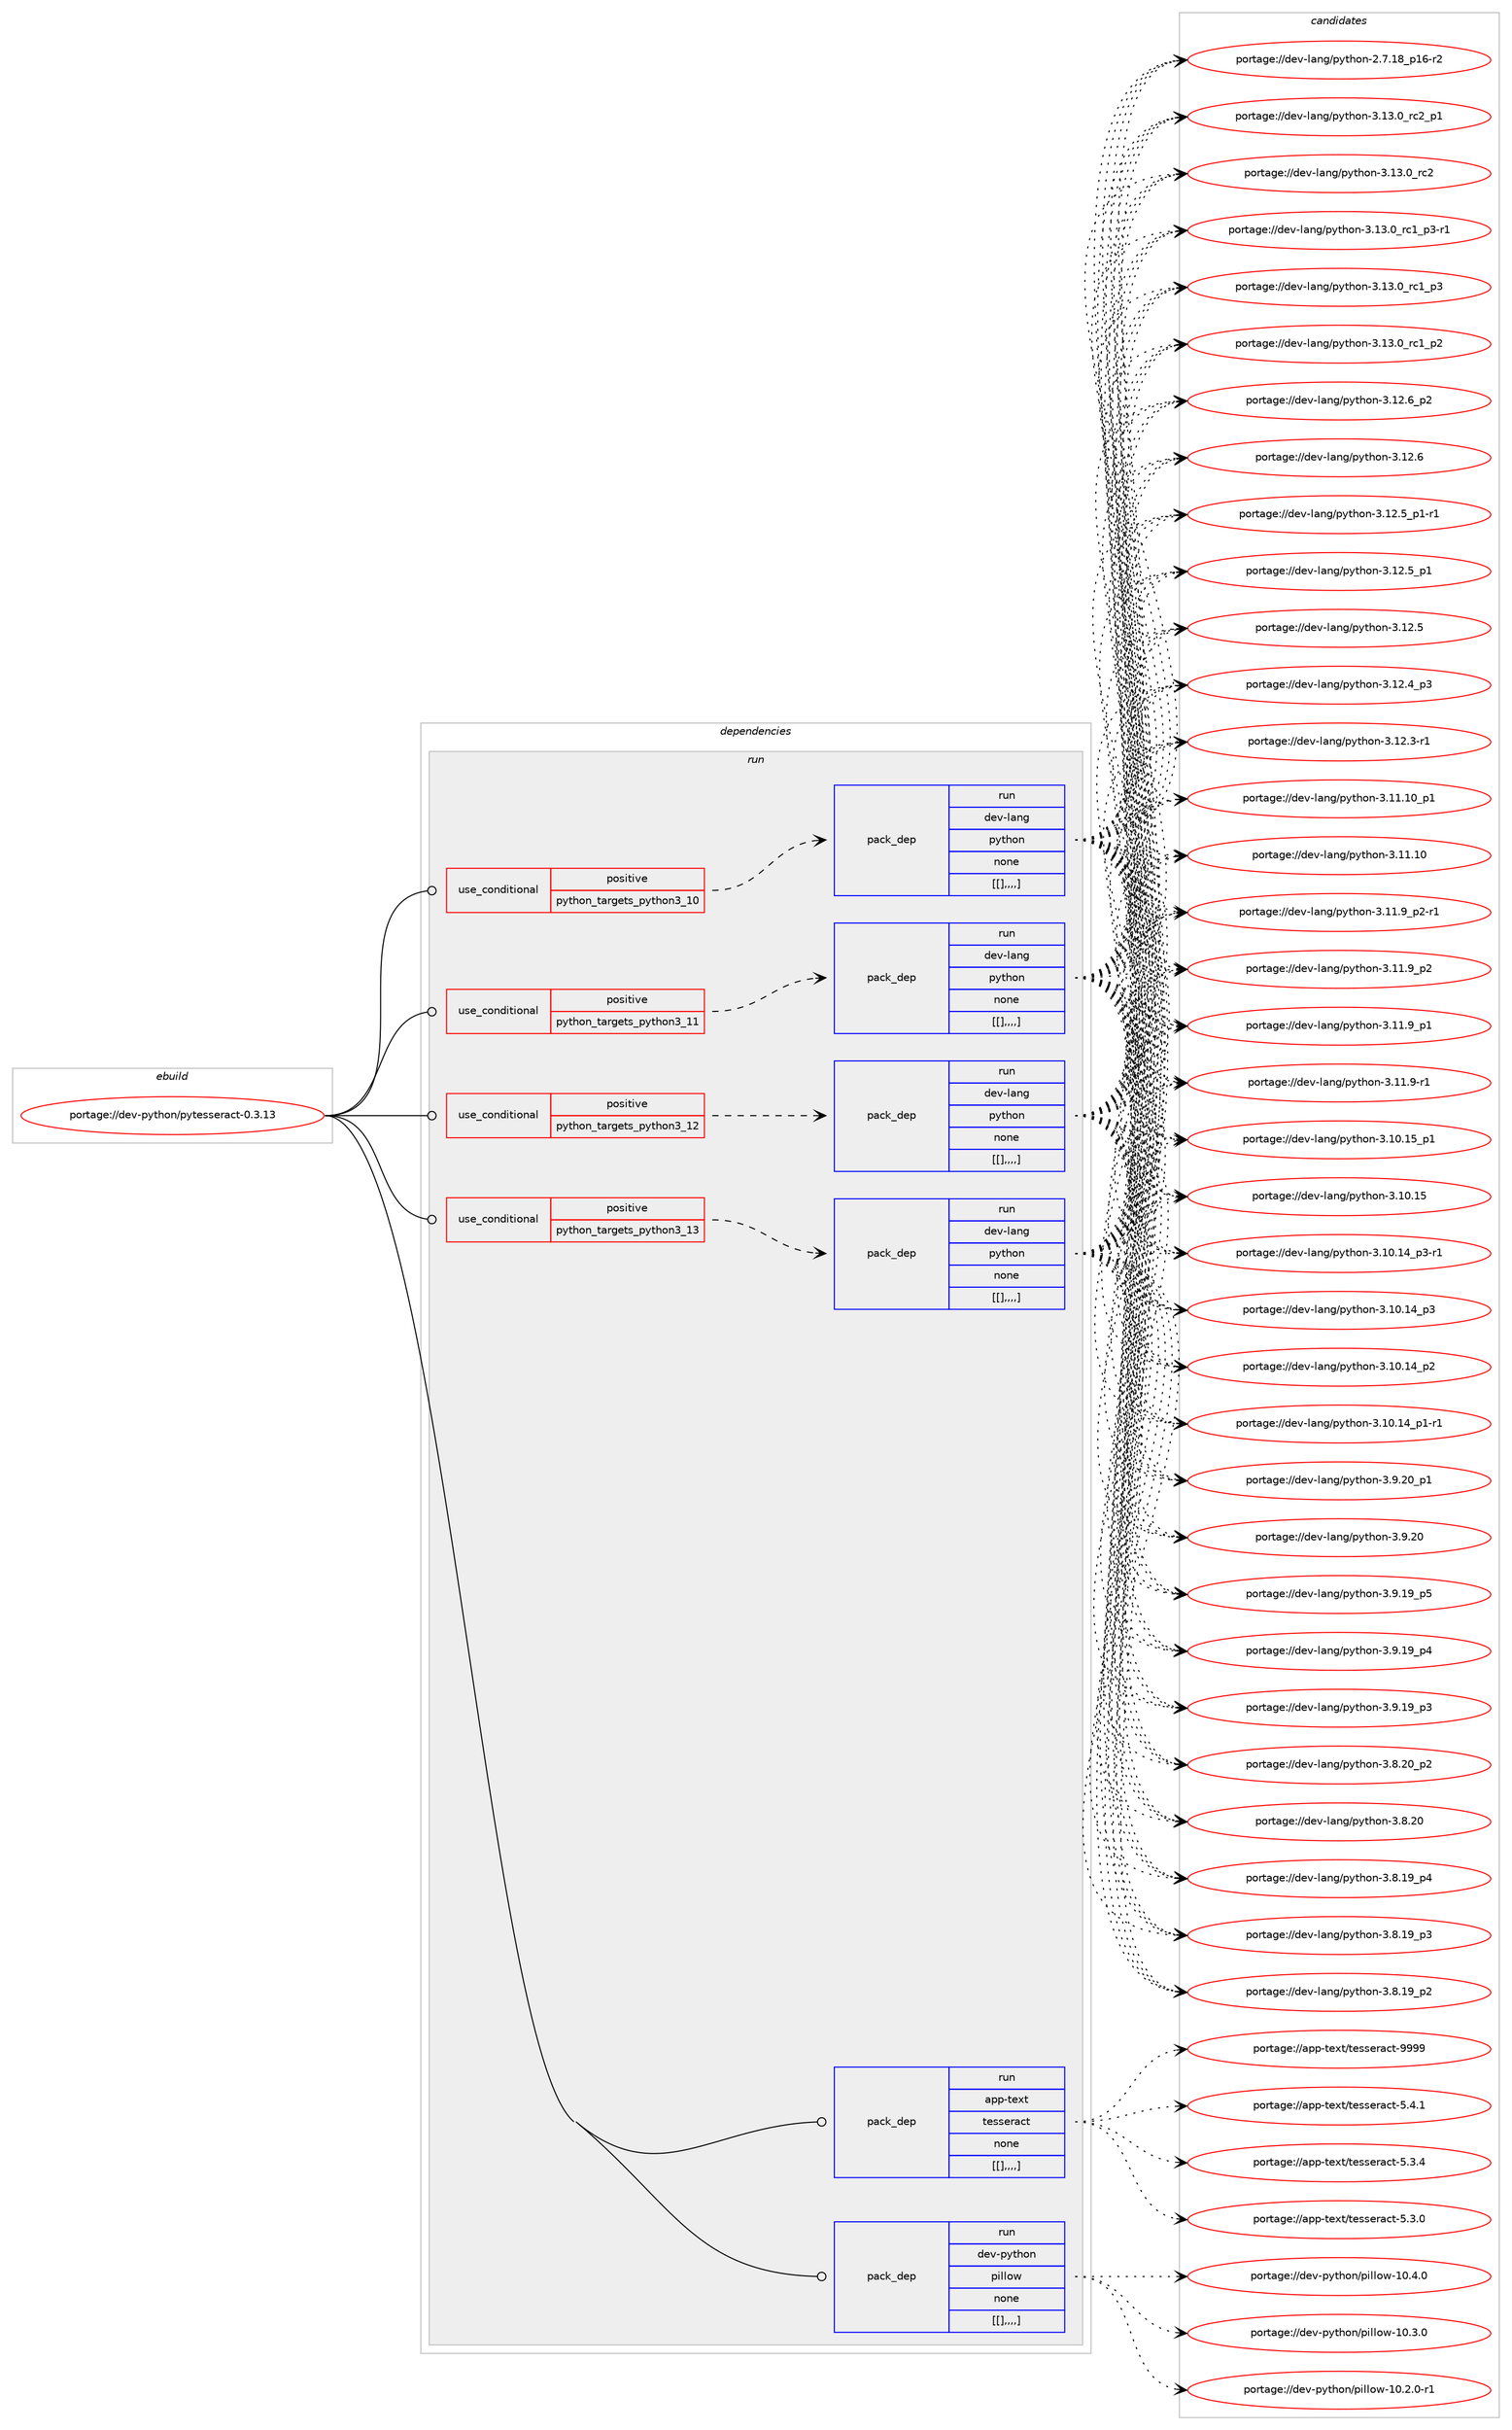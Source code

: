 digraph prolog {

# *************
# Graph options
# *************

newrank=true;
concentrate=true;
compound=true;
graph [rankdir=LR,fontname=Helvetica,fontsize=10,ranksep=1.5];#, ranksep=2.5, nodesep=0.2];
edge  [arrowhead=vee];
node  [fontname=Helvetica,fontsize=10];

# **********
# The ebuild
# **********

subgraph cluster_leftcol {
color=gray;
label=<<i>ebuild</i>>;
id [label="portage://dev-python/pytesseract-0.3.13", color=red, width=4, href="../dev-python/pytesseract-0.3.13.svg"];
}

# ****************
# The dependencies
# ****************

subgraph cluster_midcol {
color=gray;
label=<<i>dependencies</i>>;
subgraph cluster_compile {
fillcolor="#eeeeee";
style=filled;
label=<<i>compile</i>>;
}
subgraph cluster_compileandrun {
fillcolor="#eeeeee";
style=filled;
label=<<i>compile and run</i>>;
}
subgraph cluster_run {
fillcolor="#eeeeee";
style=filled;
label=<<i>run</i>>;
subgraph cond39393 {
dependency161715 [label=<<TABLE BORDER="0" CELLBORDER="1" CELLSPACING="0" CELLPADDING="4"><TR><TD ROWSPAN="3" CELLPADDING="10">use_conditional</TD></TR><TR><TD>positive</TD></TR><TR><TD>python_targets_python3_10</TD></TR></TABLE>>, shape=none, color=red];
subgraph pack121069 {
dependency161716 [label=<<TABLE BORDER="0" CELLBORDER="1" CELLSPACING="0" CELLPADDING="4" WIDTH="220"><TR><TD ROWSPAN="6" CELLPADDING="30">pack_dep</TD></TR><TR><TD WIDTH="110">run</TD></TR><TR><TD>dev-lang</TD></TR><TR><TD>python</TD></TR><TR><TD>none</TD></TR><TR><TD>[[],,,,]</TD></TR></TABLE>>, shape=none, color=blue];
}
dependency161715:e -> dependency161716:w [weight=20,style="dashed",arrowhead="vee"];
}
id:e -> dependency161715:w [weight=20,style="solid",arrowhead="odot"];
subgraph cond39394 {
dependency161717 [label=<<TABLE BORDER="0" CELLBORDER="1" CELLSPACING="0" CELLPADDING="4"><TR><TD ROWSPAN="3" CELLPADDING="10">use_conditional</TD></TR><TR><TD>positive</TD></TR><TR><TD>python_targets_python3_11</TD></TR></TABLE>>, shape=none, color=red];
subgraph pack121070 {
dependency161718 [label=<<TABLE BORDER="0" CELLBORDER="1" CELLSPACING="0" CELLPADDING="4" WIDTH="220"><TR><TD ROWSPAN="6" CELLPADDING="30">pack_dep</TD></TR><TR><TD WIDTH="110">run</TD></TR><TR><TD>dev-lang</TD></TR><TR><TD>python</TD></TR><TR><TD>none</TD></TR><TR><TD>[[],,,,]</TD></TR></TABLE>>, shape=none, color=blue];
}
dependency161717:e -> dependency161718:w [weight=20,style="dashed",arrowhead="vee"];
}
id:e -> dependency161717:w [weight=20,style="solid",arrowhead="odot"];
subgraph cond39395 {
dependency161719 [label=<<TABLE BORDER="0" CELLBORDER="1" CELLSPACING="0" CELLPADDING="4"><TR><TD ROWSPAN="3" CELLPADDING="10">use_conditional</TD></TR><TR><TD>positive</TD></TR><TR><TD>python_targets_python3_12</TD></TR></TABLE>>, shape=none, color=red];
subgraph pack121071 {
dependency161720 [label=<<TABLE BORDER="0" CELLBORDER="1" CELLSPACING="0" CELLPADDING="4" WIDTH="220"><TR><TD ROWSPAN="6" CELLPADDING="30">pack_dep</TD></TR><TR><TD WIDTH="110">run</TD></TR><TR><TD>dev-lang</TD></TR><TR><TD>python</TD></TR><TR><TD>none</TD></TR><TR><TD>[[],,,,]</TD></TR></TABLE>>, shape=none, color=blue];
}
dependency161719:e -> dependency161720:w [weight=20,style="dashed",arrowhead="vee"];
}
id:e -> dependency161719:w [weight=20,style="solid",arrowhead="odot"];
subgraph cond39396 {
dependency161721 [label=<<TABLE BORDER="0" CELLBORDER="1" CELLSPACING="0" CELLPADDING="4"><TR><TD ROWSPAN="3" CELLPADDING="10">use_conditional</TD></TR><TR><TD>positive</TD></TR><TR><TD>python_targets_python3_13</TD></TR></TABLE>>, shape=none, color=red];
subgraph pack121072 {
dependency161722 [label=<<TABLE BORDER="0" CELLBORDER="1" CELLSPACING="0" CELLPADDING="4" WIDTH="220"><TR><TD ROWSPAN="6" CELLPADDING="30">pack_dep</TD></TR><TR><TD WIDTH="110">run</TD></TR><TR><TD>dev-lang</TD></TR><TR><TD>python</TD></TR><TR><TD>none</TD></TR><TR><TD>[[],,,,]</TD></TR></TABLE>>, shape=none, color=blue];
}
dependency161721:e -> dependency161722:w [weight=20,style="dashed",arrowhead="vee"];
}
id:e -> dependency161721:w [weight=20,style="solid",arrowhead="odot"];
subgraph pack121073 {
dependency161723 [label=<<TABLE BORDER="0" CELLBORDER="1" CELLSPACING="0" CELLPADDING="4" WIDTH="220"><TR><TD ROWSPAN="6" CELLPADDING="30">pack_dep</TD></TR><TR><TD WIDTH="110">run</TD></TR><TR><TD>app-text</TD></TR><TR><TD>tesseract</TD></TR><TR><TD>none</TD></TR><TR><TD>[[],,,,]</TD></TR></TABLE>>, shape=none, color=blue];
}
id:e -> dependency161723:w [weight=20,style="solid",arrowhead="odot"];
subgraph pack121074 {
dependency161724 [label=<<TABLE BORDER="0" CELLBORDER="1" CELLSPACING="0" CELLPADDING="4" WIDTH="220"><TR><TD ROWSPAN="6" CELLPADDING="30">pack_dep</TD></TR><TR><TD WIDTH="110">run</TD></TR><TR><TD>dev-python</TD></TR><TR><TD>pillow</TD></TR><TR><TD>none</TD></TR><TR><TD>[[],,,,]</TD></TR></TABLE>>, shape=none, color=blue];
}
id:e -> dependency161724:w [weight=20,style="solid",arrowhead="odot"];
}
}

# **************
# The candidates
# **************

subgraph cluster_choices {
rank=same;
color=gray;
label=<<i>candidates</i>>;

subgraph choice121069 {
color=black;
nodesep=1;
choice100101118451089711010347112121116104111110455146495146489511499509511249 [label="portage://dev-lang/python-3.13.0_rc2_p1", color=red, width=4,href="../dev-lang/python-3.13.0_rc2_p1.svg"];
choice10010111845108971101034711212111610411111045514649514648951149950 [label="portage://dev-lang/python-3.13.0_rc2", color=red, width=4,href="../dev-lang/python-3.13.0_rc2.svg"];
choice1001011184510897110103471121211161041111104551464951464895114994995112514511449 [label="portage://dev-lang/python-3.13.0_rc1_p3-r1", color=red, width=4,href="../dev-lang/python-3.13.0_rc1_p3-r1.svg"];
choice100101118451089711010347112121116104111110455146495146489511499499511251 [label="portage://dev-lang/python-3.13.0_rc1_p3", color=red, width=4,href="../dev-lang/python-3.13.0_rc1_p3.svg"];
choice100101118451089711010347112121116104111110455146495146489511499499511250 [label="portage://dev-lang/python-3.13.0_rc1_p2", color=red, width=4,href="../dev-lang/python-3.13.0_rc1_p2.svg"];
choice100101118451089711010347112121116104111110455146495046549511250 [label="portage://dev-lang/python-3.12.6_p2", color=red, width=4,href="../dev-lang/python-3.12.6_p2.svg"];
choice10010111845108971101034711212111610411111045514649504654 [label="portage://dev-lang/python-3.12.6", color=red, width=4,href="../dev-lang/python-3.12.6.svg"];
choice1001011184510897110103471121211161041111104551464950465395112494511449 [label="portage://dev-lang/python-3.12.5_p1-r1", color=red, width=4,href="../dev-lang/python-3.12.5_p1-r1.svg"];
choice100101118451089711010347112121116104111110455146495046539511249 [label="portage://dev-lang/python-3.12.5_p1", color=red, width=4,href="../dev-lang/python-3.12.5_p1.svg"];
choice10010111845108971101034711212111610411111045514649504653 [label="portage://dev-lang/python-3.12.5", color=red, width=4,href="../dev-lang/python-3.12.5.svg"];
choice100101118451089711010347112121116104111110455146495046529511251 [label="portage://dev-lang/python-3.12.4_p3", color=red, width=4,href="../dev-lang/python-3.12.4_p3.svg"];
choice100101118451089711010347112121116104111110455146495046514511449 [label="portage://dev-lang/python-3.12.3-r1", color=red, width=4,href="../dev-lang/python-3.12.3-r1.svg"];
choice10010111845108971101034711212111610411111045514649494649489511249 [label="portage://dev-lang/python-3.11.10_p1", color=red, width=4,href="../dev-lang/python-3.11.10_p1.svg"];
choice1001011184510897110103471121211161041111104551464949464948 [label="portage://dev-lang/python-3.11.10", color=red, width=4,href="../dev-lang/python-3.11.10.svg"];
choice1001011184510897110103471121211161041111104551464949465795112504511449 [label="portage://dev-lang/python-3.11.9_p2-r1", color=red, width=4,href="../dev-lang/python-3.11.9_p2-r1.svg"];
choice100101118451089711010347112121116104111110455146494946579511250 [label="portage://dev-lang/python-3.11.9_p2", color=red, width=4,href="../dev-lang/python-3.11.9_p2.svg"];
choice100101118451089711010347112121116104111110455146494946579511249 [label="portage://dev-lang/python-3.11.9_p1", color=red, width=4,href="../dev-lang/python-3.11.9_p1.svg"];
choice100101118451089711010347112121116104111110455146494946574511449 [label="portage://dev-lang/python-3.11.9-r1", color=red, width=4,href="../dev-lang/python-3.11.9-r1.svg"];
choice10010111845108971101034711212111610411111045514649484649539511249 [label="portage://dev-lang/python-3.10.15_p1", color=red, width=4,href="../dev-lang/python-3.10.15_p1.svg"];
choice1001011184510897110103471121211161041111104551464948464953 [label="portage://dev-lang/python-3.10.15", color=red, width=4,href="../dev-lang/python-3.10.15.svg"];
choice100101118451089711010347112121116104111110455146494846495295112514511449 [label="portage://dev-lang/python-3.10.14_p3-r1", color=red, width=4,href="../dev-lang/python-3.10.14_p3-r1.svg"];
choice10010111845108971101034711212111610411111045514649484649529511251 [label="portage://dev-lang/python-3.10.14_p3", color=red, width=4,href="../dev-lang/python-3.10.14_p3.svg"];
choice10010111845108971101034711212111610411111045514649484649529511250 [label="portage://dev-lang/python-3.10.14_p2", color=red, width=4,href="../dev-lang/python-3.10.14_p2.svg"];
choice100101118451089711010347112121116104111110455146494846495295112494511449 [label="portage://dev-lang/python-3.10.14_p1-r1", color=red, width=4,href="../dev-lang/python-3.10.14_p1-r1.svg"];
choice100101118451089711010347112121116104111110455146574650489511249 [label="portage://dev-lang/python-3.9.20_p1", color=red, width=4,href="../dev-lang/python-3.9.20_p1.svg"];
choice10010111845108971101034711212111610411111045514657465048 [label="portage://dev-lang/python-3.9.20", color=red, width=4,href="../dev-lang/python-3.9.20.svg"];
choice100101118451089711010347112121116104111110455146574649579511253 [label="portage://dev-lang/python-3.9.19_p5", color=red, width=4,href="../dev-lang/python-3.9.19_p5.svg"];
choice100101118451089711010347112121116104111110455146574649579511252 [label="portage://dev-lang/python-3.9.19_p4", color=red, width=4,href="../dev-lang/python-3.9.19_p4.svg"];
choice100101118451089711010347112121116104111110455146574649579511251 [label="portage://dev-lang/python-3.9.19_p3", color=red, width=4,href="../dev-lang/python-3.9.19_p3.svg"];
choice100101118451089711010347112121116104111110455146564650489511250 [label="portage://dev-lang/python-3.8.20_p2", color=red, width=4,href="../dev-lang/python-3.8.20_p2.svg"];
choice10010111845108971101034711212111610411111045514656465048 [label="portage://dev-lang/python-3.8.20", color=red, width=4,href="../dev-lang/python-3.8.20.svg"];
choice100101118451089711010347112121116104111110455146564649579511252 [label="portage://dev-lang/python-3.8.19_p4", color=red, width=4,href="../dev-lang/python-3.8.19_p4.svg"];
choice100101118451089711010347112121116104111110455146564649579511251 [label="portage://dev-lang/python-3.8.19_p3", color=red, width=4,href="../dev-lang/python-3.8.19_p3.svg"];
choice100101118451089711010347112121116104111110455146564649579511250 [label="portage://dev-lang/python-3.8.19_p2", color=red, width=4,href="../dev-lang/python-3.8.19_p2.svg"];
choice100101118451089711010347112121116104111110455046554649569511249544511450 [label="portage://dev-lang/python-2.7.18_p16-r2", color=red, width=4,href="../dev-lang/python-2.7.18_p16-r2.svg"];
dependency161716:e -> choice100101118451089711010347112121116104111110455146495146489511499509511249:w [style=dotted,weight="100"];
dependency161716:e -> choice10010111845108971101034711212111610411111045514649514648951149950:w [style=dotted,weight="100"];
dependency161716:e -> choice1001011184510897110103471121211161041111104551464951464895114994995112514511449:w [style=dotted,weight="100"];
dependency161716:e -> choice100101118451089711010347112121116104111110455146495146489511499499511251:w [style=dotted,weight="100"];
dependency161716:e -> choice100101118451089711010347112121116104111110455146495146489511499499511250:w [style=dotted,weight="100"];
dependency161716:e -> choice100101118451089711010347112121116104111110455146495046549511250:w [style=dotted,weight="100"];
dependency161716:e -> choice10010111845108971101034711212111610411111045514649504654:w [style=dotted,weight="100"];
dependency161716:e -> choice1001011184510897110103471121211161041111104551464950465395112494511449:w [style=dotted,weight="100"];
dependency161716:e -> choice100101118451089711010347112121116104111110455146495046539511249:w [style=dotted,weight="100"];
dependency161716:e -> choice10010111845108971101034711212111610411111045514649504653:w [style=dotted,weight="100"];
dependency161716:e -> choice100101118451089711010347112121116104111110455146495046529511251:w [style=dotted,weight="100"];
dependency161716:e -> choice100101118451089711010347112121116104111110455146495046514511449:w [style=dotted,weight="100"];
dependency161716:e -> choice10010111845108971101034711212111610411111045514649494649489511249:w [style=dotted,weight="100"];
dependency161716:e -> choice1001011184510897110103471121211161041111104551464949464948:w [style=dotted,weight="100"];
dependency161716:e -> choice1001011184510897110103471121211161041111104551464949465795112504511449:w [style=dotted,weight="100"];
dependency161716:e -> choice100101118451089711010347112121116104111110455146494946579511250:w [style=dotted,weight="100"];
dependency161716:e -> choice100101118451089711010347112121116104111110455146494946579511249:w [style=dotted,weight="100"];
dependency161716:e -> choice100101118451089711010347112121116104111110455146494946574511449:w [style=dotted,weight="100"];
dependency161716:e -> choice10010111845108971101034711212111610411111045514649484649539511249:w [style=dotted,weight="100"];
dependency161716:e -> choice1001011184510897110103471121211161041111104551464948464953:w [style=dotted,weight="100"];
dependency161716:e -> choice100101118451089711010347112121116104111110455146494846495295112514511449:w [style=dotted,weight="100"];
dependency161716:e -> choice10010111845108971101034711212111610411111045514649484649529511251:w [style=dotted,weight="100"];
dependency161716:e -> choice10010111845108971101034711212111610411111045514649484649529511250:w [style=dotted,weight="100"];
dependency161716:e -> choice100101118451089711010347112121116104111110455146494846495295112494511449:w [style=dotted,weight="100"];
dependency161716:e -> choice100101118451089711010347112121116104111110455146574650489511249:w [style=dotted,weight="100"];
dependency161716:e -> choice10010111845108971101034711212111610411111045514657465048:w [style=dotted,weight="100"];
dependency161716:e -> choice100101118451089711010347112121116104111110455146574649579511253:w [style=dotted,weight="100"];
dependency161716:e -> choice100101118451089711010347112121116104111110455146574649579511252:w [style=dotted,weight="100"];
dependency161716:e -> choice100101118451089711010347112121116104111110455146574649579511251:w [style=dotted,weight="100"];
dependency161716:e -> choice100101118451089711010347112121116104111110455146564650489511250:w [style=dotted,weight="100"];
dependency161716:e -> choice10010111845108971101034711212111610411111045514656465048:w [style=dotted,weight="100"];
dependency161716:e -> choice100101118451089711010347112121116104111110455146564649579511252:w [style=dotted,weight="100"];
dependency161716:e -> choice100101118451089711010347112121116104111110455146564649579511251:w [style=dotted,weight="100"];
dependency161716:e -> choice100101118451089711010347112121116104111110455146564649579511250:w [style=dotted,weight="100"];
dependency161716:e -> choice100101118451089711010347112121116104111110455046554649569511249544511450:w [style=dotted,weight="100"];
}
subgraph choice121070 {
color=black;
nodesep=1;
choice100101118451089711010347112121116104111110455146495146489511499509511249 [label="portage://dev-lang/python-3.13.0_rc2_p1", color=red, width=4,href="../dev-lang/python-3.13.0_rc2_p1.svg"];
choice10010111845108971101034711212111610411111045514649514648951149950 [label="portage://dev-lang/python-3.13.0_rc2", color=red, width=4,href="../dev-lang/python-3.13.0_rc2.svg"];
choice1001011184510897110103471121211161041111104551464951464895114994995112514511449 [label="portage://dev-lang/python-3.13.0_rc1_p3-r1", color=red, width=4,href="../dev-lang/python-3.13.0_rc1_p3-r1.svg"];
choice100101118451089711010347112121116104111110455146495146489511499499511251 [label="portage://dev-lang/python-3.13.0_rc1_p3", color=red, width=4,href="../dev-lang/python-3.13.0_rc1_p3.svg"];
choice100101118451089711010347112121116104111110455146495146489511499499511250 [label="portage://dev-lang/python-3.13.0_rc1_p2", color=red, width=4,href="../dev-lang/python-3.13.0_rc1_p2.svg"];
choice100101118451089711010347112121116104111110455146495046549511250 [label="portage://dev-lang/python-3.12.6_p2", color=red, width=4,href="../dev-lang/python-3.12.6_p2.svg"];
choice10010111845108971101034711212111610411111045514649504654 [label="portage://dev-lang/python-3.12.6", color=red, width=4,href="../dev-lang/python-3.12.6.svg"];
choice1001011184510897110103471121211161041111104551464950465395112494511449 [label="portage://dev-lang/python-3.12.5_p1-r1", color=red, width=4,href="../dev-lang/python-3.12.5_p1-r1.svg"];
choice100101118451089711010347112121116104111110455146495046539511249 [label="portage://dev-lang/python-3.12.5_p1", color=red, width=4,href="../dev-lang/python-3.12.5_p1.svg"];
choice10010111845108971101034711212111610411111045514649504653 [label="portage://dev-lang/python-3.12.5", color=red, width=4,href="../dev-lang/python-3.12.5.svg"];
choice100101118451089711010347112121116104111110455146495046529511251 [label="portage://dev-lang/python-3.12.4_p3", color=red, width=4,href="../dev-lang/python-3.12.4_p3.svg"];
choice100101118451089711010347112121116104111110455146495046514511449 [label="portage://dev-lang/python-3.12.3-r1", color=red, width=4,href="../dev-lang/python-3.12.3-r1.svg"];
choice10010111845108971101034711212111610411111045514649494649489511249 [label="portage://dev-lang/python-3.11.10_p1", color=red, width=4,href="../dev-lang/python-3.11.10_p1.svg"];
choice1001011184510897110103471121211161041111104551464949464948 [label="portage://dev-lang/python-3.11.10", color=red, width=4,href="../dev-lang/python-3.11.10.svg"];
choice1001011184510897110103471121211161041111104551464949465795112504511449 [label="portage://dev-lang/python-3.11.9_p2-r1", color=red, width=4,href="../dev-lang/python-3.11.9_p2-r1.svg"];
choice100101118451089711010347112121116104111110455146494946579511250 [label="portage://dev-lang/python-3.11.9_p2", color=red, width=4,href="../dev-lang/python-3.11.9_p2.svg"];
choice100101118451089711010347112121116104111110455146494946579511249 [label="portage://dev-lang/python-3.11.9_p1", color=red, width=4,href="../dev-lang/python-3.11.9_p1.svg"];
choice100101118451089711010347112121116104111110455146494946574511449 [label="portage://dev-lang/python-3.11.9-r1", color=red, width=4,href="../dev-lang/python-3.11.9-r1.svg"];
choice10010111845108971101034711212111610411111045514649484649539511249 [label="portage://dev-lang/python-3.10.15_p1", color=red, width=4,href="../dev-lang/python-3.10.15_p1.svg"];
choice1001011184510897110103471121211161041111104551464948464953 [label="portage://dev-lang/python-3.10.15", color=red, width=4,href="../dev-lang/python-3.10.15.svg"];
choice100101118451089711010347112121116104111110455146494846495295112514511449 [label="portage://dev-lang/python-3.10.14_p3-r1", color=red, width=4,href="../dev-lang/python-3.10.14_p3-r1.svg"];
choice10010111845108971101034711212111610411111045514649484649529511251 [label="portage://dev-lang/python-3.10.14_p3", color=red, width=4,href="../dev-lang/python-3.10.14_p3.svg"];
choice10010111845108971101034711212111610411111045514649484649529511250 [label="portage://dev-lang/python-3.10.14_p2", color=red, width=4,href="../dev-lang/python-3.10.14_p2.svg"];
choice100101118451089711010347112121116104111110455146494846495295112494511449 [label="portage://dev-lang/python-3.10.14_p1-r1", color=red, width=4,href="../dev-lang/python-3.10.14_p1-r1.svg"];
choice100101118451089711010347112121116104111110455146574650489511249 [label="portage://dev-lang/python-3.9.20_p1", color=red, width=4,href="../dev-lang/python-3.9.20_p1.svg"];
choice10010111845108971101034711212111610411111045514657465048 [label="portage://dev-lang/python-3.9.20", color=red, width=4,href="../dev-lang/python-3.9.20.svg"];
choice100101118451089711010347112121116104111110455146574649579511253 [label="portage://dev-lang/python-3.9.19_p5", color=red, width=4,href="../dev-lang/python-3.9.19_p5.svg"];
choice100101118451089711010347112121116104111110455146574649579511252 [label="portage://dev-lang/python-3.9.19_p4", color=red, width=4,href="../dev-lang/python-3.9.19_p4.svg"];
choice100101118451089711010347112121116104111110455146574649579511251 [label="portage://dev-lang/python-3.9.19_p3", color=red, width=4,href="../dev-lang/python-3.9.19_p3.svg"];
choice100101118451089711010347112121116104111110455146564650489511250 [label="portage://dev-lang/python-3.8.20_p2", color=red, width=4,href="../dev-lang/python-3.8.20_p2.svg"];
choice10010111845108971101034711212111610411111045514656465048 [label="portage://dev-lang/python-3.8.20", color=red, width=4,href="../dev-lang/python-3.8.20.svg"];
choice100101118451089711010347112121116104111110455146564649579511252 [label="portage://dev-lang/python-3.8.19_p4", color=red, width=4,href="../dev-lang/python-3.8.19_p4.svg"];
choice100101118451089711010347112121116104111110455146564649579511251 [label="portage://dev-lang/python-3.8.19_p3", color=red, width=4,href="../dev-lang/python-3.8.19_p3.svg"];
choice100101118451089711010347112121116104111110455146564649579511250 [label="portage://dev-lang/python-3.8.19_p2", color=red, width=4,href="../dev-lang/python-3.8.19_p2.svg"];
choice100101118451089711010347112121116104111110455046554649569511249544511450 [label="portage://dev-lang/python-2.7.18_p16-r2", color=red, width=4,href="../dev-lang/python-2.7.18_p16-r2.svg"];
dependency161718:e -> choice100101118451089711010347112121116104111110455146495146489511499509511249:w [style=dotted,weight="100"];
dependency161718:e -> choice10010111845108971101034711212111610411111045514649514648951149950:w [style=dotted,weight="100"];
dependency161718:e -> choice1001011184510897110103471121211161041111104551464951464895114994995112514511449:w [style=dotted,weight="100"];
dependency161718:e -> choice100101118451089711010347112121116104111110455146495146489511499499511251:w [style=dotted,weight="100"];
dependency161718:e -> choice100101118451089711010347112121116104111110455146495146489511499499511250:w [style=dotted,weight="100"];
dependency161718:e -> choice100101118451089711010347112121116104111110455146495046549511250:w [style=dotted,weight="100"];
dependency161718:e -> choice10010111845108971101034711212111610411111045514649504654:w [style=dotted,weight="100"];
dependency161718:e -> choice1001011184510897110103471121211161041111104551464950465395112494511449:w [style=dotted,weight="100"];
dependency161718:e -> choice100101118451089711010347112121116104111110455146495046539511249:w [style=dotted,weight="100"];
dependency161718:e -> choice10010111845108971101034711212111610411111045514649504653:w [style=dotted,weight="100"];
dependency161718:e -> choice100101118451089711010347112121116104111110455146495046529511251:w [style=dotted,weight="100"];
dependency161718:e -> choice100101118451089711010347112121116104111110455146495046514511449:w [style=dotted,weight="100"];
dependency161718:e -> choice10010111845108971101034711212111610411111045514649494649489511249:w [style=dotted,weight="100"];
dependency161718:e -> choice1001011184510897110103471121211161041111104551464949464948:w [style=dotted,weight="100"];
dependency161718:e -> choice1001011184510897110103471121211161041111104551464949465795112504511449:w [style=dotted,weight="100"];
dependency161718:e -> choice100101118451089711010347112121116104111110455146494946579511250:w [style=dotted,weight="100"];
dependency161718:e -> choice100101118451089711010347112121116104111110455146494946579511249:w [style=dotted,weight="100"];
dependency161718:e -> choice100101118451089711010347112121116104111110455146494946574511449:w [style=dotted,weight="100"];
dependency161718:e -> choice10010111845108971101034711212111610411111045514649484649539511249:w [style=dotted,weight="100"];
dependency161718:e -> choice1001011184510897110103471121211161041111104551464948464953:w [style=dotted,weight="100"];
dependency161718:e -> choice100101118451089711010347112121116104111110455146494846495295112514511449:w [style=dotted,weight="100"];
dependency161718:e -> choice10010111845108971101034711212111610411111045514649484649529511251:w [style=dotted,weight="100"];
dependency161718:e -> choice10010111845108971101034711212111610411111045514649484649529511250:w [style=dotted,weight="100"];
dependency161718:e -> choice100101118451089711010347112121116104111110455146494846495295112494511449:w [style=dotted,weight="100"];
dependency161718:e -> choice100101118451089711010347112121116104111110455146574650489511249:w [style=dotted,weight="100"];
dependency161718:e -> choice10010111845108971101034711212111610411111045514657465048:w [style=dotted,weight="100"];
dependency161718:e -> choice100101118451089711010347112121116104111110455146574649579511253:w [style=dotted,weight="100"];
dependency161718:e -> choice100101118451089711010347112121116104111110455146574649579511252:w [style=dotted,weight="100"];
dependency161718:e -> choice100101118451089711010347112121116104111110455146574649579511251:w [style=dotted,weight="100"];
dependency161718:e -> choice100101118451089711010347112121116104111110455146564650489511250:w [style=dotted,weight="100"];
dependency161718:e -> choice10010111845108971101034711212111610411111045514656465048:w [style=dotted,weight="100"];
dependency161718:e -> choice100101118451089711010347112121116104111110455146564649579511252:w [style=dotted,weight="100"];
dependency161718:e -> choice100101118451089711010347112121116104111110455146564649579511251:w [style=dotted,weight="100"];
dependency161718:e -> choice100101118451089711010347112121116104111110455146564649579511250:w [style=dotted,weight="100"];
dependency161718:e -> choice100101118451089711010347112121116104111110455046554649569511249544511450:w [style=dotted,weight="100"];
}
subgraph choice121071 {
color=black;
nodesep=1;
choice100101118451089711010347112121116104111110455146495146489511499509511249 [label="portage://dev-lang/python-3.13.0_rc2_p1", color=red, width=4,href="../dev-lang/python-3.13.0_rc2_p1.svg"];
choice10010111845108971101034711212111610411111045514649514648951149950 [label="portage://dev-lang/python-3.13.0_rc2", color=red, width=4,href="../dev-lang/python-3.13.0_rc2.svg"];
choice1001011184510897110103471121211161041111104551464951464895114994995112514511449 [label="portage://dev-lang/python-3.13.0_rc1_p3-r1", color=red, width=4,href="../dev-lang/python-3.13.0_rc1_p3-r1.svg"];
choice100101118451089711010347112121116104111110455146495146489511499499511251 [label="portage://dev-lang/python-3.13.0_rc1_p3", color=red, width=4,href="../dev-lang/python-3.13.0_rc1_p3.svg"];
choice100101118451089711010347112121116104111110455146495146489511499499511250 [label="portage://dev-lang/python-3.13.0_rc1_p2", color=red, width=4,href="../dev-lang/python-3.13.0_rc1_p2.svg"];
choice100101118451089711010347112121116104111110455146495046549511250 [label="portage://dev-lang/python-3.12.6_p2", color=red, width=4,href="../dev-lang/python-3.12.6_p2.svg"];
choice10010111845108971101034711212111610411111045514649504654 [label="portage://dev-lang/python-3.12.6", color=red, width=4,href="../dev-lang/python-3.12.6.svg"];
choice1001011184510897110103471121211161041111104551464950465395112494511449 [label="portage://dev-lang/python-3.12.5_p1-r1", color=red, width=4,href="../dev-lang/python-3.12.5_p1-r1.svg"];
choice100101118451089711010347112121116104111110455146495046539511249 [label="portage://dev-lang/python-3.12.5_p1", color=red, width=4,href="../dev-lang/python-3.12.5_p1.svg"];
choice10010111845108971101034711212111610411111045514649504653 [label="portage://dev-lang/python-3.12.5", color=red, width=4,href="../dev-lang/python-3.12.5.svg"];
choice100101118451089711010347112121116104111110455146495046529511251 [label="portage://dev-lang/python-3.12.4_p3", color=red, width=4,href="../dev-lang/python-3.12.4_p3.svg"];
choice100101118451089711010347112121116104111110455146495046514511449 [label="portage://dev-lang/python-3.12.3-r1", color=red, width=4,href="../dev-lang/python-3.12.3-r1.svg"];
choice10010111845108971101034711212111610411111045514649494649489511249 [label="portage://dev-lang/python-3.11.10_p1", color=red, width=4,href="../dev-lang/python-3.11.10_p1.svg"];
choice1001011184510897110103471121211161041111104551464949464948 [label="portage://dev-lang/python-3.11.10", color=red, width=4,href="../dev-lang/python-3.11.10.svg"];
choice1001011184510897110103471121211161041111104551464949465795112504511449 [label="portage://dev-lang/python-3.11.9_p2-r1", color=red, width=4,href="../dev-lang/python-3.11.9_p2-r1.svg"];
choice100101118451089711010347112121116104111110455146494946579511250 [label="portage://dev-lang/python-3.11.9_p2", color=red, width=4,href="../dev-lang/python-3.11.9_p2.svg"];
choice100101118451089711010347112121116104111110455146494946579511249 [label="portage://dev-lang/python-3.11.9_p1", color=red, width=4,href="../dev-lang/python-3.11.9_p1.svg"];
choice100101118451089711010347112121116104111110455146494946574511449 [label="portage://dev-lang/python-3.11.9-r1", color=red, width=4,href="../dev-lang/python-3.11.9-r1.svg"];
choice10010111845108971101034711212111610411111045514649484649539511249 [label="portage://dev-lang/python-3.10.15_p1", color=red, width=4,href="../dev-lang/python-3.10.15_p1.svg"];
choice1001011184510897110103471121211161041111104551464948464953 [label="portage://dev-lang/python-3.10.15", color=red, width=4,href="../dev-lang/python-3.10.15.svg"];
choice100101118451089711010347112121116104111110455146494846495295112514511449 [label="portage://dev-lang/python-3.10.14_p3-r1", color=red, width=4,href="../dev-lang/python-3.10.14_p3-r1.svg"];
choice10010111845108971101034711212111610411111045514649484649529511251 [label="portage://dev-lang/python-3.10.14_p3", color=red, width=4,href="../dev-lang/python-3.10.14_p3.svg"];
choice10010111845108971101034711212111610411111045514649484649529511250 [label="portage://dev-lang/python-3.10.14_p2", color=red, width=4,href="../dev-lang/python-3.10.14_p2.svg"];
choice100101118451089711010347112121116104111110455146494846495295112494511449 [label="portage://dev-lang/python-3.10.14_p1-r1", color=red, width=4,href="../dev-lang/python-3.10.14_p1-r1.svg"];
choice100101118451089711010347112121116104111110455146574650489511249 [label="portage://dev-lang/python-3.9.20_p1", color=red, width=4,href="../dev-lang/python-3.9.20_p1.svg"];
choice10010111845108971101034711212111610411111045514657465048 [label="portage://dev-lang/python-3.9.20", color=red, width=4,href="../dev-lang/python-3.9.20.svg"];
choice100101118451089711010347112121116104111110455146574649579511253 [label="portage://dev-lang/python-3.9.19_p5", color=red, width=4,href="../dev-lang/python-3.9.19_p5.svg"];
choice100101118451089711010347112121116104111110455146574649579511252 [label="portage://dev-lang/python-3.9.19_p4", color=red, width=4,href="../dev-lang/python-3.9.19_p4.svg"];
choice100101118451089711010347112121116104111110455146574649579511251 [label="portage://dev-lang/python-3.9.19_p3", color=red, width=4,href="../dev-lang/python-3.9.19_p3.svg"];
choice100101118451089711010347112121116104111110455146564650489511250 [label="portage://dev-lang/python-3.8.20_p2", color=red, width=4,href="../dev-lang/python-3.8.20_p2.svg"];
choice10010111845108971101034711212111610411111045514656465048 [label="portage://dev-lang/python-3.8.20", color=red, width=4,href="../dev-lang/python-3.8.20.svg"];
choice100101118451089711010347112121116104111110455146564649579511252 [label="portage://dev-lang/python-3.8.19_p4", color=red, width=4,href="../dev-lang/python-3.8.19_p4.svg"];
choice100101118451089711010347112121116104111110455146564649579511251 [label="portage://dev-lang/python-3.8.19_p3", color=red, width=4,href="../dev-lang/python-3.8.19_p3.svg"];
choice100101118451089711010347112121116104111110455146564649579511250 [label="portage://dev-lang/python-3.8.19_p2", color=red, width=4,href="../dev-lang/python-3.8.19_p2.svg"];
choice100101118451089711010347112121116104111110455046554649569511249544511450 [label="portage://dev-lang/python-2.7.18_p16-r2", color=red, width=4,href="../dev-lang/python-2.7.18_p16-r2.svg"];
dependency161720:e -> choice100101118451089711010347112121116104111110455146495146489511499509511249:w [style=dotted,weight="100"];
dependency161720:e -> choice10010111845108971101034711212111610411111045514649514648951149950:w [style=dotted,weight="100"];
dependency161720:e -> choice1001011184510897110103471121211161041111104551464951464895114994995112514511449:w [style=dotted,weight="100"];
dependency161720:e -> choice100101118451089711010347112121116104111110455146495146489511499499511251:w [style=dotted,weight="100"];
dependency161720:e -> choice100101118451089711010347112121116104111110455146495146489511499499511250:w [style=dotted,weight="100"];
dependency161720:e -> choice100101118451089711010347112121116104111110455146495046549511250:w [style=dotted,weight="100"];
dependency161720:e -> choice10010111845108971101034711212111610411111045514649504654:w [style=dotted,weight="100"];
dependency161720:e -> choice1001011184510897110103471121211161041111104551464950465395112494511449:w [style=dotted,weight="100"];
dependency161720:e -> choice100101118451089711010347112121116104111110455146495046539511249:w [style=dotted,weight="100"];
dependency161720:e -> choice10010111845108971101034711212111610411111045514649504653:w [style=dotted,weight="100"];
dependency161720:e -> choice100101118451089711010347112121116104111110455146495046529511251:w [style=dotted,weight="100"];
dependency161720:e -> choice100101118451089711010347112121116104111110455146495046514511449:w [style=dotted,weight="100"];
dependency161720:e -> choice10010111845108971101034711212111610411111045514649494649489511249:w [style=dotted,weight="100"];
dependency161720:e -> choice1001011184510897110103471121211161041111104551464949464948:w [style=dotted,weight="100"];
dependency161720:e -> choice1001011184510897110103471121211161041111104551464949465795112504511449:w [style=dotted,weight="100"];
dependency161720:e -> choice100101118451089711010347112121116104111110455146494946579511250:w [style=dotted,weight="100"];
dependency161720:e -> choice100101118451089711010347112121116104111110455146494946579511249:w [style=dotted,weight="100"];
dependency161720:e -> choice100101118451089711010347112121116104111110455146494946574511449:w [style=dotted,weight="100"];
dependency161720:e -> choice10010111845108971101034711212111610411111045514649484649539511249:w [style=dotted,weight="100"];
dependency161720:e -> choice1001011184510897110103471121211161041111104551464948464953:w [style=dotted,weight="100"];
dependency161720:e -> choice100101118451089711010347112121116104111110455146494846495295112514511449:w [style=dotted,weight="100"];
dependency161720:e -> choice10010111845108971101034711212111610411111045514649484649529511251:w [style=dotted,weight="100"];
dependency161720:e -> choice10010111845108971101034711212111610411111045514649484649529511250:w [style=dotted,weight="100"];
dependency161720:e -> choice100101118451089711010347112121116104111110455146494846495295112494511449:w [style=dotted,weight="100"];
dependency161720:e -> choice100101118451089711010347112121116104111110455146574650489511249:w [style=dotted,weight="100"];
dependency161720:e -> choice10010111845108971101034711212111610411111045514657465048:w [style=dotted,weight="100"];
dependency161720:e -> choice100101118451089711010347112121116104111110455146574649579511253:w [style=dotted,weight="100"];
dependency161720:e -> choice100101118451089711010347112121116104111110455146574649579511252:w [style=dotted,weight="100"];
dependency161720:e -> choice100101118451089711010347112121116104111110455146574649579511251:w [style=dotted,weight="100"];
dependency161720:e -> choice100101118451089711010347112121116104111110455146564650489511250:w [style=dotted,weight="100"];
dependency161720:e -> choice10010111845108971101034711212111610411111045514656465048:w [style=dotted,weight="100"];
dependency161720:e -> choice100101118451089711010347112121116104111110455146564649579511252:w [style=dotted,weight="100"];
dependency161720:e -> choice100101118451089711010347112121116104111110455146564649579511251:w [style=dotted,weight="100"];
dependency161720:e -> choice100101118451089711010347112121116104111110455146564649579511250:w [style=dotted,weight="100"];
dependency161720:e -> choice100101118451089711010347112121116104111110455046554649569511249544511450:w [style=dotted,weight="100"];
}
subgraph choice121072 {
color=black;
nodesep=1;
choice100101118451089711010347112121116104111110455146495146489511499509511249 [label="portage://dev-lang/python-3.13.0_rc2_p1", color=red, width=4,href="../dev-lang/python-3.13.0_rc2_p1.svg"];
choice10010111845108971101034711212111610411111045514649514648951149950 [label="portage://dev-lang/python-3.13.0_rc2", color=red, width=4,href="../dev-lang/python-3.13.0_rc2.svg"];
choice1001011184510897110103471121211161041111104551464951464895114994995112514511449 [label="portage://dev-lang/python-3.13.0_rc1_p3-r1", color=red, width=4,href="../dev-lang/python-3.13.0_rc1_p3-r1.svg"];
choice100101118451089711010347112121116104111110455146495146489511499499511251 [label="portage://dev-lang/python-3.13.0_rc1_p3", color=red, width=4,href="../dev-lang/python-3.13.0_rc1_p3.svg"];
choice100101118451089711010347112121116104111110455146495146489511499499511250 [label="portage://dev-lang/python-3.13.0_rc1_p2", color=red, width=4,href="../dev-lang/python-3.13.0_rc1_p2.svg"];
choice100101118451089711010347112121116104111110455146495046549511250 [label="portage://dev-lang/python-3.12.6_p2", color=red, width=4,href="../dev-lang/python-3.12.6_p2.svg"];
choice10010111845108971101034711212111610411111045514649504654 [label="portage://dev-lang/python-3.12.6", color=red, width=4,href="../dev-lang/python-3.12.6.svg"];
choice1001011184510897110103471121211161041111104551464950465395112494511449 [label="portage://dev-lang/python-3.12.5_p1-r1", color=red, width=4,href="../dev-lang/python-3.12.5_p1-r1.svg"];
choice100101118451089711010347112121116104111110455146495046539511249 [label="portage://dev-lang/python-3.12.5_p1", color=red, width=4,href="../dev-lang/python-3.12.5_p1.svg"];
choice10010111845108971101034711212111610411111045514649504653 [label="portage://dev-lang/python-3.12.5", color=red, width=4,href="../dev-lang/python-3.12.5.svg"];
choice100101118451089711010347112121116104111110455146495046529511251 [label="portage://dev-lang/python-3.12.4_p3", color=red, width=4,href="../dev-lang/python-3.12.4_p3.svg"];
choice100101118451089711010347112121116104111110455146495046514511449 [label="portage://dev-lang/python-3.12.3-r1", color=red, width=4,href="../dev-lang/python-3.12.3-r1.svg"];
choice10010111845108971101034711212111610411111045514649494649489511249 [label="portage://dev-lang/python-3.11.10_p1", color=red, width=4,href="../dev-lang/python-3.11.10_p1.svg"];
choice1001011184510897110103471121211161041111104551464949464948 [label="portage://dev-lang/python-3.11.10", color=red, width=4,href="../dev-lang/python-3.11.10.svg"];
choice1001011184510897110103471121211161041111104551464949465795112504511449 [label="portage://dev-lang/python-3.11.9_p2-r1", color=red, width=4,href="../dev-lang/python-3.11.9_p2-r1.svg"];
choice100101118451089711010347112121116104111110455146494946579511250 [label="portage://dev-lang/python-3.11.9_p2", color=red, width=4,href="../dev-lang/python-3.11.9_p2.svg"];
choice100101118451089711010347112121116104111110455146494946579511249 [label="portage://dev-lang/python-3.11.9_p1", color=red, width=4,href="../dev-lang/python-3.11.9_p1.svg"];
choice100101118451089711010347112121116104111110455146494946574511449 [label="portage://dev-lang/python-3.11.9-r1", color=red, width=4,href="../dev-lang/python-3.11.9-r1.svg"];
choice10010111845108971101034711212111610411111045514649484649539511249 [label="portage://dev-lang/python-3.10.15_p1", color=red, width=4,href="../dev-lang/python-3.10.15_p1.svg"];
choice1001011184510897110103471121211161041111104551464948464953 [label="portage://dev-lang/python-3.10.15", color=red, width=4,href="../dev-lang/python-3.10.15.svg"];
choice100101118451089711010347112121116104111110455146494846495295112514511449 [label="portage://dev-lang/python-3.10.14_p3-r1", color=red, width=4,href="../dev-lang/python-3.10.14_p3-r1.svg"];
choice10010111845108971101034711212111610411111045514649484649529511251 [label="portage://dev-lang/python-3.10.14_p3", color=red, width=4,href="../dev-lang/python-3.10.14_p3.svg"];
choice10010111845108971101034711212111610411111045514649484649529511250 [label="portage://dev-lang/python-3.10.14_p2", color=red, width=4,href="../dev-lang/python-3.10.14_p2.svg"];
choice100101118451089711010347112121116104111110455146494846495295112494511449 [label="portage://dev-lang/python-3.10.14_p1-r1", color=red, width=4,href="../dev-lang/python-3.10.14_p1-r1.svg"];
choice100101118451089711010347112121116104111110455146574650489511249 [label="portage://dev-lang/python-3.9.20_p1", color=red, width=4,href="../dev-lang/python-3.9.20_p1.svg"];
choice10010111845108971101034711212111610411111045514657465048 [label="portage://dev-lang/python-3.9.20", color=red, width=4,href="../dev-lang/python-3.9.20.svg"];
choice100101118451089711010347112121116104111110455146574649579511253 [label="portage://dev-lang/python-3.9.19_p5", color=red, width=4,href="../dev-lang/python-3.9.19_p5.svg"];
choice100101118451089711010347112121116104111110455146574649579511252 [label="portage://dev-lang/python-3.9.19_p4", color=red, width=4,href="../dev-lang/python-3.9.19_p4.svg"];
choice100101118451089711010347112121116104111110455146574649579511251 [label="portage://dev-lang/python-3.9.19_p3", color=red, width=4,href="../dev-lang/python-3.9.19_p3.svg"];
choice100101118451089711010347112121116104111110455146564650489511250 [label="portage://dev-lang/python-3.8.20_p2", color=red, width=4,href="../dev-lang/python-3.8.20_p2.svg"];
choice10010111845108971101034711212111610411111045514656465048 [label="portage://dev-lang/python-3.8.20", color=red, width=4,href="../dev-lang/python-3.8.20.svg"];
choice100101118451089711010347112121116104111110455146564649579511252 [label="portage://dev-lang/python-3.8.19_p4", color=red, width=4,href="../dev-lang/python-3.8.19_p4.svg"];
choice100101118451089711010347112121116104111110455146564649579511251 [label="portage://dev-lang/python-3.8.19_p3", color=red, width=4,href="../dev-lang/python-3.8.19_p3.svg"];
choice100101118451089711010347112121116104111110455146564649579511250 [label="portage://dev-lang/python-3.8.19_p2", color=red, width=4,href="../dev-lang/python-3.8.19_p2.svg"];
choice100101118451089711010347112121116104111110455046554649569511249544511450 [label="portage://dev-lang/python-2.7.18_p16-r2", color=red, width=4,href="../dev-lang/python-2.7.18_p16-r2.svg"];
dependency161722:e -> choice100101118451089711010347112121116104111110455146495146489511499509511249:w [style=dotted,weight="100"];
dependency161722:e -> choice10010111845108971101034711212111610411111045514649514648951149950:w [style=dotted,weight="100"];
dependency161722:e -> choice1001011184510897110103471121211161041111104551464951464895114994995112514511449:w [style=dotted,weight="100"];
dependency161722:e -> choice100101118451089711010347112121116104111110455146495146489511499499511251:w [style=dotted,weight="100"];
dependency161722:e -> choice100101118451089711010347112121116104111110455146495146489511499499511250:w [style=dotted,weight="100"];
dependency161722:e -> choice100101118451089711010347112121116104111110455146495046549511250:w [style=dotted,weight="100"];
dependency161722:e -> choice10010111845108971101034711212111610411111045514649504654:w [style=dotted,weight="100"];
dependency161722:e -> choice1001011184510897110103471121211161041111104551464950465395112494511449:w [style=dotted,weight="100"];
dependency161722:e -> choice100101118451089711010347112121116104111110455146495046539511249:w [style=dotted,weight="100"];
dependency161722:e -> choice10010111845108971101034711212111610411111045514649504653:w [style=dotted,weight="100"];
dependency161722:e -> choice100101118451089711010347112121116104111110455146495046529511251:w [style=dotted,weight="100"];
dependency161722:e -> choice100101118451089711010347112121116104111110455146495046514511449:w [style=dotted,weight="100"];
dependency161722:e -> choice10010111845108971101034711212111610411111045514649494649489511249:w [style=dotted,weight="100"];
dependency161722:e -> choice1001011184510897110103471121211161041111104551464949464948:w [style=dotted,weight="100"];
dependency161722:e -> choice1001011184510897110103471121211161041111104551464949465795112504511449:w [style=dotted,weight="100"];
dependency161722:e -> choice100101118451089711010347112121116104111110455146494946579511250:w [style=dotted,weight="100"];
dependency161722:e -> choice100101118451089711010347112121116104111110455146494946579511249:w [style=dotted,weight="100"];
dependency161722:e -> choice100101118451089711010347112121116104111110455146494946574511449:w [style=dotted,weight="100"];
dependency161722:e -> choice10010111845108971101034711212111610411111045514649484649539511249:w [style=dotted,weight="100"];
dependency161722:e -> choice1001011184510897110103471121211161041111104551464948464953:w [style=dotted,weight="100"];
dependency161722:e -> choice100101118451089711010347112121116104111110455146494846495295112514511449:w [style=dotted,weight="100"];
dependency161722:e -> choice10010111845108971101034711212111610411111045514649484649529511251:w [style=dotted,weight="100"];
dependency161722:e -> choice10010111845108971101034711212111610411111045514649484649529511250:w [style=dotted,weight="100"];
dependency161722:e -> choice100101118451089711010347112121116104111110455146494846495295112494511449:w [style=dotted,weight="100"];
dependency161722:e -> choice100101118451089711010347112121116104111110455146574650489511249:w [style=dotted,weight="100"];
dependency161722:e -> choice10010111845108971101034711212111610411111045514657465048:w [style=dotted,weight="100"];
dependency161722:e -> choice100101118451089711010347112121116104111110455146574649579511253:w [style=dotted,weight="100"];
dependency161722:e -> choice100101118451089711010347112121116104111110455146574649579511252:w [style=dotted,weight="100"];
dependency161722:e -> choice100101118451089711010347112121116104111110455146574649579511251:w [style=dotted,weight="100"];
dependency161722:e -> choice100101118451089711010347112121116104111110455146564650489511250:w [style=dotted,weight="100"];
dependency161722:e -> choice10010111845108971101034711212111610411111045514656465048:w [style=dotted,weight="100"];
dependency161722:e -> choice100101118451089711010347112121116104111110455146564649579511252:w [style=dotted,weight="100"];
dependency161722:e -> choice100101118451089711010347112121116104111110455146564649579511251:w [style=dotted,weight="100"];
dependency161722:e -> choice100101118451089711010347112121116104111110455146564649579511250:w [style=dotted,weight="100"];
dependency161722:e -> choice100101118451089711010347112121116104111110455046554649569511249544511450:w [style=dotted,weight="100"];
}
subgraph choice121073 {
color=black;
nodesep=1;
choice97112112451161011201164711610111511510111497991164557575757 [label="portage://app-text/tesseract-9999", color=red, width=4,href="../app-text/tesseract-9999.svg"];
choice9711211245116101120116471161011151151011149799116455346524649 [label="portage://app-text/tesseract-5.4.1", color=red, width=4,href="../app-text/tesseract-5.4.1.svg"];
choice9711211245116101120116471161011151151011149799116455346514652 [label="portage://app-text/tesseract-5.3.4", color=red, width=4,href="../app-text/tesseract-5.3.4.svg"];
choice9711211245116101120116471161011151151011149799116455346514648 [label="portage://app-text/tesseract-5.3.0", color=red, width=4,href="../app-text/tesseract-5.3.0.svg"];
dependency161723:e -> choice97112112451161011201164711610111511510111497991164557575757:w [style=dotted,weight="100"];
dependency161723:e -> choice9711211245116101120116471161011151151011149799116455346524649:w [style=dotted,weight="100"];
dependency161723:e -> choice9711211245116101120116471161011151151011149799116455346514652:w [style=dotted,weight="100"];
dependency161723:e -> choice9711211245116101120116471161011151151011149799116455346514648:w [style=dotted,weight="100"];
}
subgraph choice121074 {
color=black;
nodesep=1;
choice100101118451121211161041111104711210510810811111945494846524648 [label="portage://dev-python/pillow-10.4.0", color=red, width=4,href="../dev-python/pillow-10.4.0.svg"];
choice100101118451121211161041111104711210510810811111945494846514648 [label="portage://dev-python/pillow-10.3.0", color=red, width=4,href="../dev-python/pillow-10.3.0.svg"];
choice1001011184511212111610411111047112105108108111119454948465046484511449 [label="portage://dev-python/pillow-10.2.0-r1", color=red, width=4,href="../dev-python/pillow-10.2.0-r1.svg"];
dependency161724:e -> choice100101118451121211161041111104711210510810811111945494846524648:w [style=dotted,weight="100"];
dependency161724:e -> choice100101118451121211161041111104711210510810811111945494846514648:w [style=dotted,weight="100"];
dependency161724:e -> choice1001011184511212111610411111047112105108108111119454948465046484511449:w [style=dotted,weight="100"];
}
}

}
